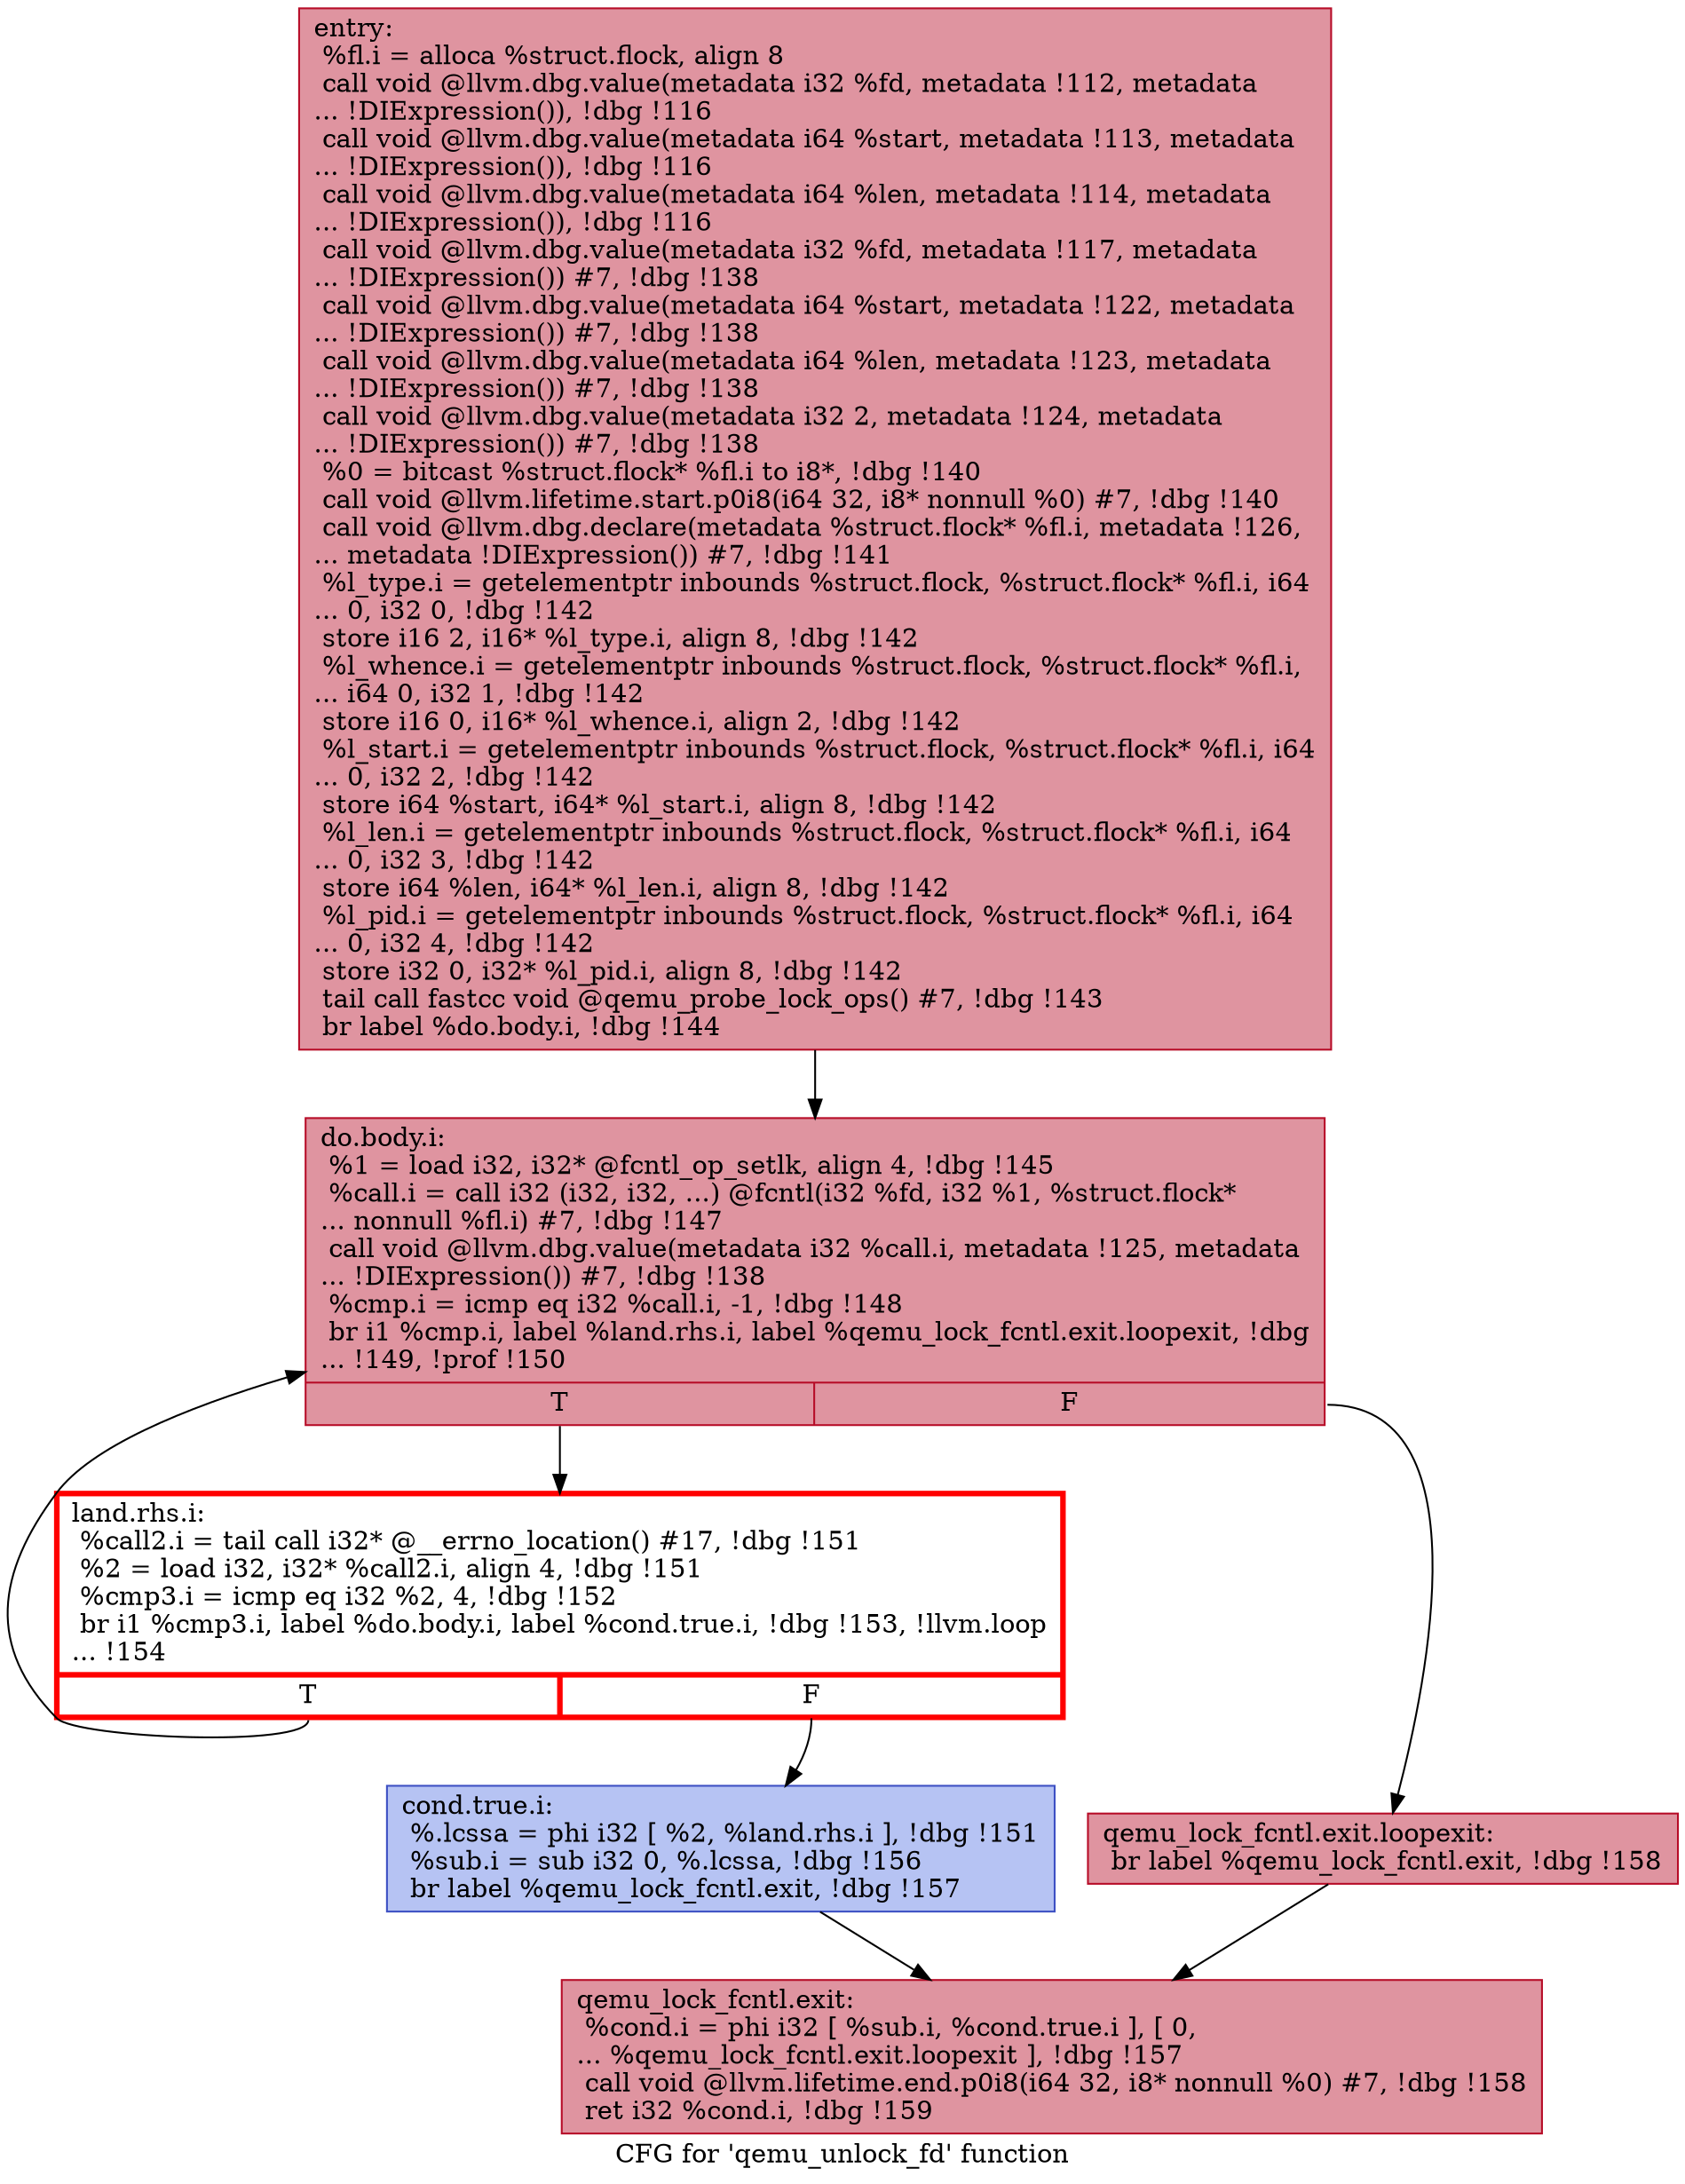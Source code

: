 digraph "CFG for 'qemu_unlock_fd' function" {
	label="CFG for 'qemu_unlock_fd' function";

	Node0x55845272bad0 [shape=record,color="#b70d28ff", style=filled, fillcolor="#b70d2870",label="{entry:\l  %fl.i = alloca %struct.flock, align 8\l  call void @llvm.dbg.value(metadata i32 %fd, metadata !112, metadata\l... !DIExpression()), !dbg !116\l  call void @llvm.dbg.value(metadata i64 %start, metadata !113, metadata\l... !DIExpression()), !dbg !116\l  call void @llvm.dbg.value(metadata i64 %len, metadata !114, metadata\l... !DIExpression()), !dbg !116\l  call void @llvm.dbg.value(metadata i32 %fd, metadata !117, metadata\l... !DIExpression()) #7, !dbg !138\l  call void @llvm.dbg.value(metadata i64 %start, metadata !122, metadata\l... !DIExpression()) #7, !dbg !138\l  call void @llvm.dbg.value(metadata i64 %len, metadata !123, metadata\l... !DIExpression()) #7, !dbg !138\l  call void @llvm.dbg.value(metadata i32 2, metadata !124, metadata\l... !DIExpression()) #7, !dbg !138\l  %0 = bitcast %struct.flock* %fl.i to i8*, !dbg !140\l  call void @llvm.lifetime.start.p0i8(i64 32, i8* nonnull %0) #7, !dbg !140\l  call void @llvm.dbg.declare(metadata %struct.flock* %fl.i, metadata !126,\l... metadata !DIExpression()) #7, !dbg !141\l  %l_type.i = getelementptr inbounds %struct.flock, %struct.flock* %fl.i, i64\l... 0, i32 0, !dbg !142\l  store i16 2, i16* %l_type.i, align 8, !dbg !142\l  %l_whence.i = getelementptr inbounds %struct.flock, %struct.flock* %fl.i,\l... i64 0, i32 1, !dbg !142\l  store i16 0, i16* %l_whence.i, align 2, !dbg !142\l  %l_start.i = getelementptr inbounds %struct.flock, %struct.flock* %fl.i, i64\l... 0, i32 2, !dbg !142\l  store i64 %start, i64* %l_start.i, align 8, !dbg !142\l  %l_len.i = getelementptr inbounds %struct.flock, %struct.flock* %fl.i, i64\l... 0, i32 3, !dbg !142\l  store i64 %len, i64* %l_len.i, align 8, !dbg !142\l  %l_pid.i = getelementptr inbounds %struct.flock, %struct.flock* %fl.i, i64\l... 0, i32 4, !dbg !142\l  store i32 0, i32* %l_pid.i, align 8, !dbg !142\l  tail call fastcc void @qemu_probe_lock_ops() #7, !dbg !143\l  br label %do.body.i, !dbg !144\l}"];
	Node0x55845272bad0 -> Node0x55845288eb40;
	Node0x55845288eb40 [shape=record,color="#b70d28ff", style=filled, fillcolor="#b70d2870",label="{do.body.i:                                        \l  %1 = load i32, i32* @fcntl_op_setlk, align 4, !dbg !145\l  %call.i = call i32 (i32, i32, ...) @fcntl(i32 %fd, i32 %1, %struct.flock*\l... nonnull %fl.i) #7, !dbg !147\l  call void @llvm.dbg.value(metadata i32 %call.i, metadata !125, metadata\l... !DIExpression()) #7, !dbg !138\l  %cmp.i = icmp eq i32 %call.i, -1, !dbg !148\l  br i1 %cmp.i, label %land.rhs.i, label %qemu_lock_fcntl.exit.loopexit, !dbg\l... !149, !prof !150\l|{<s0>T|<s1>F}}"];
	Node0x55845288eb40:s0 -> Node0x5584528a9a20;
	Node0x55845288eb40:s1 -> Node0x558452864810;
	Node0x5584528a9a20 [shape=record,penwidth=3.0, color="red",label="{land.rhs.i:                                       \l  %call2.i = tail call i32* @__errno_location() #17, !dbg !151\l  %2 = load i32, i32* %call2.i, align 4, !dbg !151\l  %cmp3.i = icmp eq i32 %2, 4, !dbg !152\l  br i1 %cmp3.i, label %do.body.i, label %cond.true.i, !dbg !153, !llvm.loop\l... !154\l|{<s0>T|<s1>F}}"];
	Node0x5584528a9a20:s0 -> Node0x55845288eb40;
	Node0x5584528a9a20:s1 -> Node0x5584528a9530;
	Node0x5584528a9530 [shape=record,color="#3d50c3ff", style=filled, fillcolor="#5977e370",label="{cond.true.i:                                      \l  %.lcssa = phi i32 [ %2, %land.rhs.i ], !dbg !151\l  %sub.i = sub i32 0, %.lcssa, !dbg !156\l  br label %qemu_lock_fcntl.exit, !dbg !157\l}"];
	Node0x5584528a9530 -> Node0x5584528a1940;
	Node0x558452864810 [shape=record,color="#b70d28ff", style=filled, fillcolor="#b70d2870",label="{qemu_lock_fcntl.exit.loopexit:                    \l  br label %qemu_lock_fcntl.exit, !dbg !158\l}"];
	Node0x558452864810 -> Node0x5584528a1940;
	Node0x5584528a1940 [shape=record,color="#b70d28ff", style=filled, fillcolor="#b70d2870",label="{qemu_lock_fcntl.exit:                             \l  %cond.i = phi i32 [ %sub.i, %cond.true.i ], [ 0,\l... %qemu_lock_fcntl.exit.loopexit ], !dbg !157\l  call void @llvm.lifetime.end.p0i8(i64 32, i8* nonnull %0) #7, !dbg !158\l  ret i32 %cond.i, !dbg !159\l}"];
}

